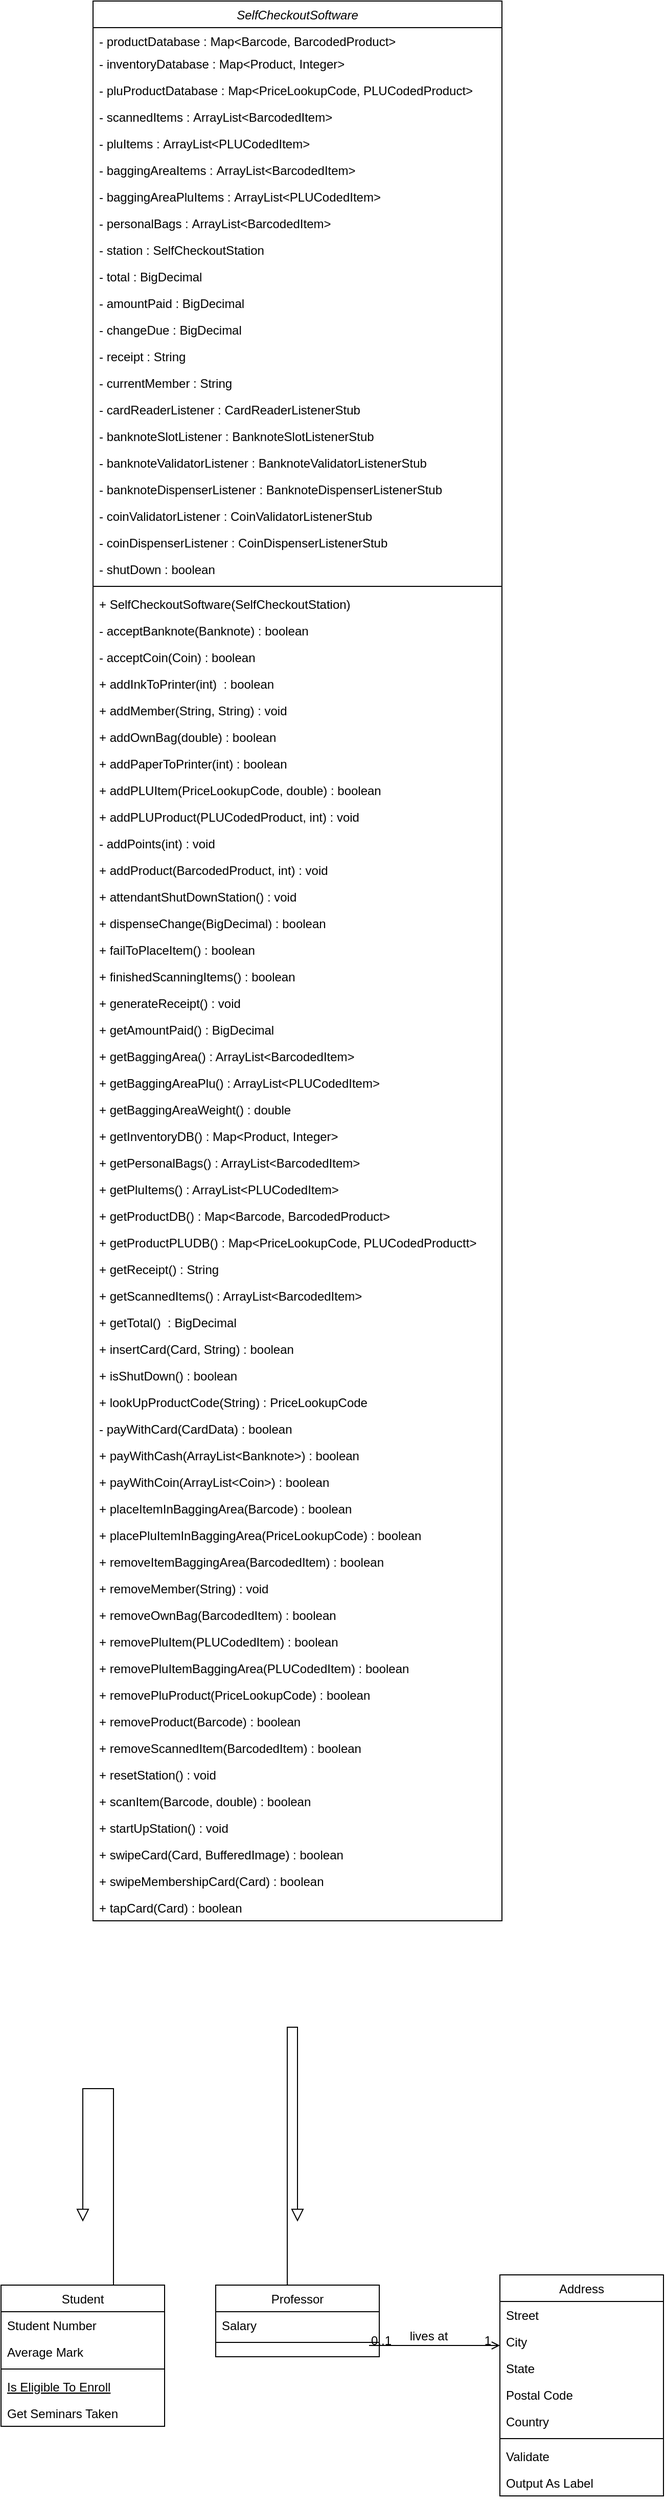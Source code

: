 <mxfile version="14.5.8" type="github">
  <diagram id="C5RBs43oDa-KdzZeNtuy" name="Page-1">
    <mxGraphModel dx="1639" dy="902" grid="1" gridSize="10" guides="1" tooltips="1" connect="1" arrows="1" fold="1" page="1" pageScale="1" pageWidth="827" pageHeight="1169" math="0" shadow="0">
      <root>
        <mxCell id="WIyWlLk6GJQsqaUBKTNV-0" />
        <mxCell id="WIyWlLk6GJQsqaUBKTNV-1" parent="WIyWlLk6GJQsqaUBKTNV-0" />
        <mxCell id="uImFx77IJaFYbJyQyV2v-97" value="SelfCheckoutSoftware" style="swimlane;fontStyle=2;align=center;verticalAlign=top;childLayout=stackLayout;horizontal=1;startSize=26;horizontalStack=0;resizeParent=1;resizeLast=0;collapsible=1;marginBottom=0;rounded=0;shadow=0;strokeWidth=1;" vertex="1" parent="WIyWlLk6GJQsqaUBKTNV-1">
          <mxGeometry x="210" y="50" width="400" height="1876" as="geometry">
            <mxRectangle x="230" y="140" width="160" height="26" as="alternateBounds" />
          </mxGeometry>
        </mxCell>
        <mxCell id="uImFx77IJaFYbJyQyV2v-98" value="- productDatabase : Map&lt;Barcode, BarcodedProduct&gt;" style="text;align=left;verticalAlign=top;spacingLeft=4;spacingRight=4;overflow=hidden;rotatable=0;points=[[0,0.5],[1,0.5]];portConstraint=eastwest;" vertex="1" parent="uImFx77IJaFYbJyQyV2v-97">
          <mxGeometry y="26" width="400" height="22" as="geometry" />
        </mxCell>
        <mxCell id="uImFx77IJaFYbJyQyV2v-99" value="- inventoryDatabase : Map&lt;Product, Integer&gt;" style="text;align=left;verticalAlign=top;spacingLeft=4;spacingRight=4;overflow=hidden;rotatable=0;points=[[0,0.5],[1,0.5]];portConstraint=eastwest;rounded=0;shadow=0;html=0;" vertex="1" parent="uImFx77IJaFYbJyQyV2v-97">
          <mxGeometry y="48" width="400" height="26" as="geometry" />
        </mxCell>
        <mxCell id="uImFx77IJaFYbJyQyV2v-100" value="- pluProductDatabase : Map&lt;PriceLookupCode, PLUCodedProduct&gt;" style="text;align=left;verticalAlign=top;spacingLeft=4;spacingRight=4;overflow=hidden;rotatable=0;points=[[0,0.5],[1,0.5]];portConstraint=eastwest;rounded=0;shadow=0;html=0;" vertex="1" parent="uImFx77IJaFYbJyQyV2v-97">
          <mxGeometry y="74" width="400" height="26" as="geometry" />
        </mxCell>
        <mxCell id="uImFx77IJaFYbJyQyV2v-101" value="- scannedItems : ArrayList&lt;BarcodedItem&gt;&#xa;" style="text;align=left;verticalAlign=top;spacingLeft=4;spacingRight=4;overflow=hidden;rotatable=0;points=[[0,0.5],[1,0.5]];portConstraint=eastwest;" vertex="1" parent="uImFx77IJaFYbJyQyV2v-97">
          <mxGeometry y="100" width="400" height="26" as="geometry" />
        </mxCell>
        <mxCell id="uImFx77IJaFYbJyQyV2v-102" value="- pluItems : ArrayList&lt;PLUCodedItem&gt;" style="text;align=left;verticalAlign=top;spacingLeft=4;spacingRight=4;overflow=hidden;rotatable=0;points=[[0,0.5],[1,0.5]];portConstraint=eastwest;rounded=0;shadow=0;html=0;" vertex="1" parent="uImFx77IJaFYbJyQyV2v-97">
          <mxGeometry y="126" width="400" height="26" as="geometry" />
        </mxCell>
        <mxCell id="uImFx77IJaFYbJyQyV2v-103" value="- baggingAreaItems : ArrayList&lt;BarcodedItem&gt;" style="text;align=left;verticalAlign=top;spacingLeft=4;spacingRight=4;overflow=hidden;rotatable=0;points=[[0,0.5],[1,0.5]];portConstraint=eastwest;rounded=0;shadow=0;html=0;" vertex="1" parent="uImFx77IJaFYbJyQyV2v-97">
          <mxGeometry y="152" width="400" height="26" as="geometry" />
        </mxCell>
        <mxCell id="uImFx77IJaFYbJyQyV2v-104" value="- baggingAreaPluItems : ArrayList&lt;PLUCodedItem&gt;" style="text;align=left;verticalAlign=top;spacingLeft=4;spacingRight=4;overflow=hidden;rotatable=0;points=[[0,0.5],[1,0.5]];portConstraint=eastwest;rounded=0;shadow=0;html=0;" vertex="1" parent="uImFx77IJaFYbJyQyV2v-97">
          <mxGeometry y="178" width="400" height="26" as="geometry" />
        </mxCell>
        <mxCell id="uImFx77IJaFYbJyQyV2v-105" value="- personalBags : ArrayList&lt;BarcodedItem&gt;" style="text;align=left;verticalAlign=top;spacingLeft=4;spacingRight=4;overflow=hidden;rotatable=0;points=[[0,0.5],[1,0.5]];portConstraint=eastwest;rounded=0;shadow=0;html=0;" vertex="1" parent="uImFx77IJaFYbJyQyV2v-97">
          <mxGeometry y="204" width="400" height="26" as="geometry" />
        </mxCell>
        <mxCell id="uImFx77IJaFYbJyQyV2v-106" value="- station : SelfCheckoutStation" style="text;align=left;verticalAlign=top;spacingLeft=4;spacingRight=4;overflow=hidden;rotatable=0;points=[[0,0.5],[1,0.5]];portConstraint=eastwest;rounded=0;shadow=0;html=0;" vertex="1" parent="uImFx77IJaFYbJyQyV2v-97">
          <mxGeometry y="230" width="400" height="26" as="geometry" />
        </mxCell>
        <mxCell id="uImFx77IJaFYbJyQyV2v-107" value="- total : BigDecimal" style="text;align=left;verticalAlign=top;spacingLeft=4;spacingRight=4;overflow=hidden;rotatable=0;points=[[0,0.5],[1,0.5]];portConstraint=eastwest;rounded=0;shadow=0;html=0;" vertex="1" parent="uImFx77IJaFYbJyQyV2v-97">
          <mxGeometry y="256" width="400" height="26" as="geometry" />
        </mxCell>
        <mxCell id="uImFx77IJaFYbJyQyV2v-108" value="- amountPaid : BigDecimal" style="text;align=left;verticalAlign=top;spacingLeft=4;spacingRight=4;overflow=hidden;rotatable=0;points=[[0,0.5],[1,0.5]];portConstraint=eastwest;rounded=0;shadow=0;html=0;" vertex="1" parent="uImFx77IJaFYbJyQyV2v-97">
          <mxGeometry y="282" width="400" height="26" as="geometry" />
        </mxCell>
        <mxCell id="uImFx77IJaFYbJyQyV2v-109" value="- changeDue : BigDecimal" style="text;align=left;verticalAlign=top;spacingLeft=4;spacingRight=4;overflow=hidden;rotatable=0;points=[[0,0.5],[1,0.5]];portConstraint=eastwest;rounded=0;shadow=0;html=0;" vertex="1" parent="uImFx77IJaFYbJyQyV2v-97">
          <mxGeometry y="308" width="400" height="26" as="geometry" />
        </mxCell>
        <mxCell id="uImFx77IJaFYbJyQyV2v-110" value="- receipt : String" style="text;align=left;verticalAlign=top;spacingLeft=4;spacingRight=4;overflow=hidden;rotatable=0;points=[[0,0.5],[1,0.5]];portConstraint=eastwest;rounded=0;shadow=0;html=0;" vertex="1" parent="uImFx77IJaFYbJyQyV2v-97">
          <mxGeometry y="334" width="400" height="26" as="geometry" />
        </mxCell>
        <mxCell id="uImFx77IJaFYbJyQyV2v-111" value="- currentMember : String" style="text;align=left;verticalAlign=top;spacingLeft=4;spacingRight=4;overflow=hidden;rotatable=0;points=[[0,0.5],[1,0.5]];portConstraint=eastwest;rounded=0;shadow=0;html=0;" vertex="1" parent="uImFx77IJaFYbJyQyV2v-97">
          <mxGeometry y="360" width="400" height="26" as="geometry" />
        </mxCell>
        <mxCell id="uImFx77IJaFYbJyQyV2v-112" value="- cardReaderListener : CardReaderListenerStub" style="text;align=left;verticalAlign=top;spacingLeft=4;spacingRight=4;overflow=hidden;rotatable=0;points=[[0,0.5],[1,0.5]];portConstraint=eastwest;rounded=0;shadow=0;html=0;" vertex="1" parent="uImFx77IJaFYbJyQyV2v-97">
          <mxGeometry y="386" width="400" height="26" as="geometry" />
        </mxCell>
        <mxCell id="uImFx77IJaFYbJyQyV2v-113" value="- banknoteSlotListener : BanknoteSlotListenerStub" style="text;align=left;verticalAlign=top;spacingLeft=4;spacingRight=4;overflow=hidden;rotatable=0;points=[[0,0.5],[1,0.5]];portConstraint=eastwest;rounded=0;shadow=0;html=0;" vertex="1" parent="uImFx77IJaFYbJyQyV2v-97">
          <mxGeometry y="412" width="400" height="26" as="geometry" />
        </mxCell>
        <mxCell id="uImFx77IJaFYbJyQyV2v-114" value="- banknoteValidatorListener : BanknoteValidatorListenerStub" style="text;align=left;verticalAlign=top;spacingLeft=4;spacingRight=4;overflow=hidden;rotatable=0;points=[[0,0.5],[1,0.5]];portConstraint=eastwest;rounded=0;shadow=0;html=0;" vertex="1" parent="uImFx77IJaFYbJyQyV2v-97">
          <mxGeometry y="438" width="400" height="26" as="geometry" />
        </mxCell>
        <mxCell id="uImFx77IJaFYbJyQyV2v-115" value="- banknoteDispenserListener : BanknoteDispenserListenerStub" style="text;align=left;verticalAlign=top;spacingLeft=4;spacingRight=4;overflow=hidden;rotatable=0;points=[[0,0.5],[1,0.5]];portConstraint=eastwest;rounded=0;shadow=0;html=0;" vertex="1" parent="uImFx77IJaFYbJyQyV2v-97">
          <mxGeometry y="464" width="400" height="26" as="geometry" />
        </mxCell>
        <mxCell id="uImFx77IJaFYbJyQyV2v-116" value="- coinValidatorListener : CoinValidatorListenerStub" style="text;align=left;verticalAlign=top;spacingLeft=4;spacingRight=4;overflow=hidden;rotatable=0;points=[[0,0.5],[1,0.5]];portConstraint=eastwest;rounded=0;shadow=0;html=0;" vertex="1" parent="uImFx77IJaFYbJyQyV2v-97">
          <mxGeometry y="490" width="400" height="26" as="geometry" />
        </mxCell>
        <mxCell id="uImFx77IJaFYbJyQyV2v-117" value="- coinDispenserListener : CoinDispenserListenerStub" style="text;align=left;verticalAlign=top;spacingLeft=4;spacingRight=4;overflow=hidden;rotatable=0;points=[[0,0.5],[1,0.5]];portConstraint=eastwest;rounded=0;shadow=0;html=0;" vertex="1" parent="uImFx77IJaFYbJyQyV2v-97">
          <mxGeometry y="516" width="400" height="26" as="geometry" />
        </mxCell>
        <mxCell id="uImFx77IJaFYbJyQyV2v-118" value="- shutDown : boolean" style="text;align=left;verticalAlign=top;spacingLeft=4;spacingRight=4;overflow=hidden;rotatable=0;points=[[0,0.5],[1,0.5]];portConstraint=eastwest;rounded=0;shadow=0;html=0;" vertex="1" parent="uImFx77IJaFYbJyQyV2v-97">
          <mxGeometry y="542" width="400" height="26" as="geometry" />
        </mxCell>
        <mxCell id="uImFx77IJaFYbJyQyV2v-119" value="" style="line;html=1;strokeWidth=1;align=left;verticalAlign=middle;spacingTop=-1;spacingLeft=3;spacingRight=3;rotatable=0;labelPosition=right;points=[];portConstraint=eastwest;" vertex="1" parent="uImFx77IJaFYbJyQyV2v-97">
          <mxGeometry y="568" width="400" height="8" as="geometry" />
        </mxCell>
        <mxCell id="uImFx77IJaFYbJyQyV2v-120" value="+ SelfCheckoutSoftware(SelfCheckoutStation)" style="text;align=left;verticalAlign=top;spacingLeft=4;spacingRight=4;overflow=hidden;rotatable=0;points=[[0,0.5],[1,0.5]];portConstraint=eastwest;rounded=0;shadow=0;html=0;" vertex="1" parent="uImFx77IJaFYbJyQyV2v-97">
          <mxGeometry y="576" width="400" height="26" as="geometry" />
        </mxCell>
        <mxCell id="uImFx77IJaFYbJyQyV2v-121" value="- acceptBanknote(Banknote) : boolean&#xa;" style="text;align=left;verticalAlign=top;spacingLeft=4;spacingRight=4;overflow=hidden;rotatable=0;points=[[0,0.5],[1,0.5]];portConstraint=eastwest;rounded=0;shadow=0;html=0;" vertex="1" parent="uImFx77IJaFYbJyQyV2v-97">
          <mxGeometry y="602" width="400" height="26" as="geometry" />
        </mxCell>
        <mxCell id="uImFx77IJaFYbJyQyV2v-122" value="- acceptCoin(Coin) : boolean" style="text;align=left;verticalAlign=top;spacingLeft=4;spacingRight=4;overflow=hidden;rotatable=0;points=[[0,0.5],[1,0.5]];portConstraint=eastwest;rounded=0;shadow=0;html=0;" vertex="1" parent="uImFx77IJaFYbJyQyV2v-97">
          <mxGeometry y="628" width="400" height="26" as="geometry" />
        </mxCell>
        <mxCell id="uImFx77IJaFYbJyQyV2v-123" value="+ addInkToPrinter(int)  : boolean" style="text;align=left;verticalAlign=top;spacingLeft=4;spacingRight=4;overflow=hidden;rotatable=0;points=[[0,0.5],[1,0.5]];portConstraint=eastwest;rounded=0;shadow=0;html=0;" vertex="1" parent="uImFx77IJaFYbJyQyV2v-97">
          <mxGeometry y="654" width="400" height="26" as="geometry" />
        </mxCell>
        <mxCell id="uImFx77IJaFYbJyQyV2v-124" value="+ addMember(String, String) : void" style="text;align=left;verticalAlign=top;spacingLeft=4;spacingRight=4;overflow=hidden;rotatable=0;points=[[0,0.5],[1,0.5]];portConstraint=eastwest;rounded=0;shadow=0;html=0;" vertex="1" parent="uImFx77IJaFYbJyQyV2v-97">
          <mxGeometry y="680" width="400" height="26" as="geometry" />
        </mxCell>
        <mxCell id="uImFx77IJaFYbJyQyV2v-125" value="+ addOwnBag(double) : boolean&#xa;" style="text;align=left;verticalAlign=top;spacingLeft=4;spacingRight=4;overflow=hidden;rotatable=0;points=[[0,0.5],[1,0.5]];portConstraint=eastwest;rounded=0;shadow=0;html=0;" vertex="1" parent="uImFx77IJaFYbJyQyV2v-97">
          <mxGeometry y="706" width="400" height="26" as="geometry" />
        </mxCell>
        <mxCell id="uImFx77IJaFYbJyQyV2v-126" value="+ addPaperToPrinter(int) : boolean&#xa;" style="text;align=left;verticalAlign=top;spacingLeft=4;spacingRight=4;overflow=hidden;rotatable=0;points=[[0,0.5],[1,0.5]];portConstraint=eastwest;rounded=0;shadow=0;html=0;" vertex="1" parent="uImFx77IJaFYbJyQyV2v-97">
          <mxGeometry y="732" width="400" height="26" as="geometry" />
        </mxCell>
        <mxCell id="uImFx77IJaFYbJyQyV2v-127" value="+ addPLUItem(PriceLookupCode, double) : boolean&#xa;" style="text;align=left;verticalAlign=top;spacingLeft=4;spacingRight=4;overflow=hidden;rotatable=0;points=[[0,0.5],[1,0.5]];portConstraint=eastwest;rounded=0;shadow=0;html=0;" vertex="1" parent="uImFx77IJaFYbJyQyV2v-97">
          <mxGeometry y="758" width="400" height="26" as="geometry" />
        </mxCell>
        <mxCell id="uImFx77IJaFYbJyQyV2v-128" value="+ addPLUProduct(PLUCodedProduct, int) : void&#xa;" style="text;align=left;verticalAlign=top;spacingLeft=4;spacingRight=4;overflow=hidden;rotatable=0;points=[[0,0.5],[1,0.5]];portConstraint=eastwest;rounded=0;shadow=0;html=0;" vertex="1" parent="uImFx77IJaFYbJyQyV2v-97">
          <mxGeometry y="784" width="400" height="26" as="geometry" />
        </mxCell>
        <mxCell id="uImFx77IJaFYbJyQyV2v-129" value="- addPoints(int) : void&#xa;" style="text;align=left;verticalAlign=top;spacingLeft=4;spacingRight=4;overflow=hidden;rotatable=0;points=[[0,0.5],[1,0.5]];portConstraint=eastwest;rounded=0;shadow=0;html=0;" vertex="1" parent="uImFx77IJaFYbJyQyV2v-97">
          <mxGeometry y="810" width="400" height="26" as="geometry" />
        </mxCell>
        <mxCell id="uImFx77IJaFYbJyQyV2v-130" value="+ addProduct(BarcodedProduct, int) : void&#xa;" style="text;align=left;verticalAlign=top;spacingLeft=4;spacingRight=4;overflow=hidden;rotatable=0;points=[[0,0.5],[1,0.5]];portConstraint=eastwest;rounded=0;shadow=0;html=0;" vertex="1" parent="uImFx77IJaFYbJyQyV2v-97">
          <mxGeometry y="836" width="400" height="26" as="geometry" />
        </mxCell>
        <mxCell id="uImFx77IJaFYbJyQyV2v-131" value="+ attendantShutDownStation() : void&#xa;" style="text;align=left;verticalAlign=top;spacingLeft=4;spacingRight=4;overflow=hidden;rotatable=0;points=[[0,0.5],[1,0.5]];portConstraint=eastwest;rounded=0;shadow=0;html=0;" vertex="1" parent="uImFx77IJaFYbJyQyV2v-97">
          <mxGeometry y="862" width="400" height="26" as="geometry" />
        </mxCell>
        <mxCell id="uImFx77IJaFYbJyQyV2v-132" value="+ dispenseChange(BigDecimal) : boolean&#xa;" style="text;align=left;verticalAlign=top;spacingLeft=4;spacingRight=4;overflow=hidden;rotatable=0;points=[[0,0.5],[1,0.5]];portConstraint=eastwest;rounded=0;shadow=0;html=0;" vertex="1" parent="uImFx77IJaFYbJyQyV2v-97">
          <mxGeometry y="888" width="400" height="26" as="geometry" />
        </mxCell>
        <mxCell id="uImFx77IJaFYbJyQyV2v-133" value="+ failToPlaceItem() : boolean&#xa;" style="text;align=left;verticalAlign=top;spacingLeft=4;spacingRight=4;overflow=hidden;rotatable=0;points=[[0,0.5],[1,0.5]];portConstraint=eastwest;rounded=0;shadow=0;html=0;" vertex="1" parent="uImFx77IJaFYbJyQyV2v-97">
          <mxGeometry y="914" width="400" height="26" as="geometry" />
        </mxCell>
        <mxCell id="uImFx77IJaFYbJyQyV2v-134" value="+ finishedScanningItems() : boolean&#xa;" style="text;align=left;verticalAlign=top;spacingLeft=4;spacingRight=4;overflow=hidden;rotatable=0;points=[[0,0.5],[1,0.5]];portConstraint=eastwest;rounded=0;shadow=0;html=0;" vertex="1" parent="uImFx77IJaFYbJyQyV2v-97">
          <mxGeometry y="940" width="400" height="26" as="geometry" />
        </mxCell>
        <mxCell id="uImFx77IJaFYbJyQyV2v-135" value="+ generateReceipt() : void&#xa;" style="text;align=left;verticalAlign=top;spacingLeft=4;spacingRight=4;overflow=hidden;rotatable=0;points=[[0,0.5],[1,0.5]];portConstraint=eastwest;rounded=0;shadow=0;html=0;" vertex="1" parent="uImFx77IJaFYbJyQyV2v-97">
          <mxGeometry y="966" width="400" height="26" as="geometry" />
        </mxCell>
        <mxCell id="uImFx77IJaFYbJyQyV2v-136" value="+ getAmountPaid() : BigDecimal&#xa;" style="text;align=left;verticalAlign=top;spacingLeft=4;spacingRight=4;overflow=hidden;rotatable=0;points=[[0,0.5],[1,0.5]];portConstraint=eastwest;rounded=0;shadow=0;html=0;" vertex="1" parent="uImFx77IJaFYbJyQyV2v-97">
          <mxGeometry y="992" width="400" height="26" as="geometry" />
        </mxCell>
        <mxCell id="uImFx77IJaFYbJyQyV2v-137" value="+ getBaggingArea() : ArrayList&lt;BarcodedItem&gt;&#xa;" style="text;align=left;verticalAlign=top;spacingLeft=4;spacingRight=4;overflow=hidden;rotatable=0;points=[[0,0.5],[1,0.5]];portConstraint=eastwest;rounded=0;shadow=0;html=0;" vertex="1" parent="uImFx77IJaFYbJyQyV2v-97">
          <mxGeometry y="1018" width="400" height="26" as="geometry" />
        </mxCell>
        <mxCell id="uImFx77IJaFYbJyQyV2v-138" value="+ getBaggingAreaPlu() : ArrayList&lt;PLUCodedItem&gt;&#xa;" style="text;align=left;verticalAlign=top;spacingLeft=4;spacingRight=4;overflow=hidden;rotatable=0;points=[[0,0.5],[1,0.5]];portConstraint=eastwest;rounded=0;shadow=0;html=0;" vertex="1" parent="uImFx77IJaFYbJyQyV2v-97">
          <mxGeometry y="1044" width="400" height="26" as="geometry" />
        </mxCell>
        <mxCell id="uImFx77IJaFYbJyQyV2v-139" value="+ getBaggingAreaWeight() : double&#xa;" style="text;align=left;verticalAlign=top;spacingLeft=4;spacingRight=4;overflow=hidden;rotatable=0;points=[[0,0.5],[1,0.5]];portConstraint=eastwest;rounded=0;shadow=0;html=0;" vertex="1" parent="uImFx77IJaFYbJyQyV2v-97">
          <mxGeometry y="1070" width="400" height="26" as="geometry" />
        </mxCell>
        <mxCell id="uImFx77IJaFYbJyQyV2v-140" value="+ getInventoryDB() : Map&lt;Product, Integer&gt;&#xa;" style="text;align=left;verticalAlign=top;spacingLeft=4;spacingRight=4;overflow=hidden;rotatable=0;points=[[0,0.5],[1,0.5]];portConstraint=eastwest;rounded=0;shadow=0;html=0;" vertex="1" parent="uImFx77IJaFYbJyQyV2v-97">
          <mxGeometry y="1096" width="400" height="26" as="geometry" />
        </mxCell>
        <mxCell id="uImFx77IJaFYbJyQyV2v-141" value="+ getPersonalBags() : ArrayList&lt;BarcodedItem&gt;&#xa;" style="text;align=left;verticalAlign=top;spacingLeft=4;spacingRight=4;overflow=hidden;rotatable=0;points=[[0,0.5],[1,0.5]];portConstraint=eastwest;rounded=0;shadow=0;html=0;" vertex="1" parent="uImFx77IJaFYbJyQyV2v-97">
          <mxGeometry y="1122" width="400" height="26" as="geometry" />
        </mxCell>
        <mxCell id="uImFx77IJaFYbJyQyV2v-142" value="+ getPluItems() : ArrayList&lt;PLUCodedItem&gt;&#xa;" style="text;align=left;verticalAlign=top;spacingLeft=4;spacingRight=4;overflow=hidden;rotatable=0;points=[[0,0.5],[1,0.5]];portConstraint=eastwest;rounded=0;shadow=0;html=0;" vertex="1" parent="uImFx77IJaFYbJyQyV2v-97">
          <mxGeometry y="1148" width="400" height="26" as="geometry" />
        </mxCell>
        <mxCell id="uImFx77IJaFYbJyQyV2v-143" value="+ getProductDB() : Map&lt;Barcode, BarcodedProduct&gt;&#xa;" style="text;align=left;verticalAlign=top;spacingLeft=4;spacingRight=4;overflow=hidden;rotatable=0;points=[[0,0.5],[1,0.5]];portConstraint=eastwest;rounded=0;shadow=0;html=0;" vertex="1" parent="uImFx77IJaFYbJyQyV2v-97">
          <mxGeometry y="1174" width="400" height="26" as="geometry" />
        </mxCell>
        <mxCell id="uImFx77IJaFYbJyQyV2v-144" value="+ getProductPLUDB() : Map&lt;PriceLookupCode, PLUCodedProductt&gt;&#xa;" style="text;align=left;verticalAlign=top;spacingLeft=4;spacingRight=4;overflow=hidden;rotatable=0;points=[[0,0.5],[1,0.5]];portConstraint=eastwest;rounded=0;shadow=0;html=0;" vertex="1" parent="uImFx77IJaFYbJyQyV2v-97">
          <mxGeometry y="1200" width="400" height="26" as="geometry" />
        </mxCell>
        <mxCell id="uImFx77IJaFYbJyQyV2v-145" value="+ getReceipt() : String&#xa;" style="text;align=left;verticalAlign=top;spacingLeft=4;spacingRight=4;overflow=hidden;rotatable=0;points=[[0,0.5],[1,0.5]];portConstraint=eastwest;rounded=0;shadow=0;html=0;" vertex="1" parent="uImFx77IJaFYbJyQyV2v-97">
          <mxGeometry y="1226" width="400" height="26" as="geometry" />
        </mxCell>
        <mxCell id="uImFx77IJaFYbJyQyV2v-146" value="+ getScannedItems() : ArrayList&lt;BarcodedItem&gt;&#xa;" style="text;align=left;verticalAlign=top;spacingLeft=4;spacingRight=4;overflow=hidden;rotatable=0;points=[[0,0.5],[1,0.5]];portConstraint=eastwest;rounded=0;shadow=0;html=0;" vertex="1" parent="uImFx77IJaFYbJyQyV2v-97">
          <mxGeometry y="1252" width="400" height="26" as="geometry" />
        </mxCell>
        <mxCell id="uImFx77IJaFYbJyQyV2v-147" value="+ getTotal()  : BigDecimal&#xa;" style="text;align=left;verticalAlign=top;spacingLeft=4;spacingRight=4;overflow=hidden;rotatable=0;points=[[0,0.5],[1,0.5]];portConstraint=eastwest;rounded=0;shadow=0;html=0;" vertex="1" parent="uImFx77IJaFYbJyQyV2v-97">
          <mxGeometry y="1278" width="400" height="26" as="geometry" />
        </mxCell>
        <mxCell id="uImFx77IJaFYbJyQyV2v-148" value="+ insertCard(Card, String) : boolean&#xa;" style="text;align=left;verticalAlign=top;spacingLeft=4;spacingRight=4;overflow=hidden;rotatable=0;points=[[0,0.5],[1,0.5]];portConstraint=eastwest;rounded=0;shadow=0;html=0;" vertex="1" parent="uImFx77IJaFYbJyQyV2v-97">
          <mxGeometry y="1304" width="400" height="26" as="geometry" />
        </mxCell>
        <mxCell id="uImFx77IJaFYbJyQyV2v-149" value="+ isShutDown() : boolean&#xa;" style="text;align=left;verticalAlign=top;spacingLeft=4;spacingRight=4;overflow=hidden;rotatable=0;points=[[0,0.5],[1,0.5]];portConstraint=eastwest;rounded=0;shadow=0;html=0;" vertex="1" parent="uImFx77IJaFYbJyQyV2v-97">
          <mxGeometry y="1330" width="400" height="26" as="geometry" />
        </mxCell>
        <mxCell id="uImFx77IJaFYbJyQyV2v-150" value="+ lookUpProductCode(String) : PriceLookupCode&#xa;" style="text;align=left;verticalAlign=top;spacingLeft=4;spacingRight=4;overflow=hidden;rotatable=0;points=[[0,0.5],[1,0.5]];portConstraint=eastwest;rounded=0;shadow=0;html=0;" vertex="1" parent="uImFx77IJaFYbJyQyV2v-97">
          <mxGeometry y="1356" width="400" height="26" as="geometry" />
        </mxCell>
        <mxCell id="uImFx77IJaFYbJyQyV2v-151" value="- payWithCard(CardData) : boolean&#xa;" style="text;align=left;verticalAlign=top;spacingLeft=4;spacingRight=4;overflow=hidden;rotatable=0;points=[[0,0.5],[1,0.5]];portConstraint=eastwest;rounded=0;shadow=0;html=0;" vertex="1" parent="uImFx77IJaFYbJyQyV2v-97">
          <mxGeometry y="1382" width="400" height="26" as="geometry" />
        </mxCell>
        <mxCell id="uImFx77IJaFYbJyQyV2v-152" value="+ payWithCash(ArrayList&lt;Banknote&gt;) : boolean&#xa;" style="text;align=left;verticalAlign=top;spacingLeft=4;spacingRight=4;overflow=hidden;rotatable=0;points=[[0,0.5],[1,0.5]];portConstraint=eastwest;rounded=0;shadow=0;html=0;" vertex="1" parent="uImFx77IJaFYbJyQyV2v-97">
          <mxGeometry y="1408" width="400" height="26" as="geometry" />
        </mxCell>
        <mxCell id="uImFx77IJaFYbJyQyV2v-153" value="+ payWithCoin(ArrayList&lt;Coin&gt;) : boolean&#xa;" style="text;align=left;verticalAlign=top;spacingLeft=4;spacingRight=4;overflow=hidden;rotatable=0;points=[[0,0.5],[1,0.5]];portConstraint=eastwest;rounded=0;shadow=0;html=0;" vertex="1" parent="uImFx77IJaFYbJyQyV2v-97">
          <mxGeometry y="1434" width="400" height="26" as="geometry" />
        </mxCell>
        <mxCell id="uImFx77IJaFYbJyQyV2v-154" value="+ placeItemInBaggingArea(Barcode) : boolean&#xa;" style="text;align=left;verticalAlign=top;spacingLeft=4;spacingRight=4;overflow=hidden;rotatable=0;points=[[0,0.5],[1,0.5]];portConstraint=eastwest;rounded=0;shadow=0;html=0;" vertex="1" parent="uImFx77IJaFYbJyQyV2v-97">
          <mxGeometry y="1460" width="400" height="26" as="geometry" />
        </mxCell>
        <mxCell id="uImFx77IJaFYbJyQyV2v-155" value="+ placePluItemInBaggingArea(PriceLookupCode) : boolean&#xa;" style="text;align=left;verticalAlign=top;spacingLeft=4;spacingRight=4;overflow=hidden;rotatable=0;points=[[0,0.5],[1,0.5]];portConstraint=eastwest;rounded=0;shadow=0;html=0;" vertex="1" parent="uImFx77IJaFYbJyQyV2v-97">
          <mxGeometry y="1486" width="400" height="26" as="geometry" />
        </mxCell>
        <mxCell id="uImFx77IJaFYbJyQyV2v-156" value="+ removeItemBaggingArea(BarcodedItem) : boolean" style="text;align=left;verticalAlign=top;spacingLeft=4;spacingRight=4;overflow=hidden;rotatable=0;points=[[0,0.5],[1,0.5]];portConstraint=eastwest;rounded=0;shadow=0;html=0;" vertex="1" parent="uImFx77IJaFYbJyQyV2v-97">
          <mxGeometry y="1512" width="400" height="26" as="geometry" />
        </mxCell>
        <mxCell id="uImFx77IJaFYbJyQyV2v-157" value="+ removeMember(String) : void&#xa;" style="text;align=left;verticalAlign=top;spacingLeft=4;spacingRight=4;overflow=hidden;rotatable=0;points=[[0,0.5],[1,0.5]];portConstraint=eastwest;rounded=0;shadow=0;html=0;" vertex="1" parent="uImFx77IJaFYbJyQyV2v-97">
          <mxGeometry y="1538" width="400" height="26" as="geometry" />
        </mxCell>
        <mxCell id="uImFx77IJaFYbJyQyV2v-158" value="+ removeOwnBag(BarcodedItem) : boolean&#xa;" style="text;align=left;verticalAlign=top;spacingLeft=4;spacingRight=4;overflow=hidden;rotatable=0;points=[[0,0.5],[1,0.5]];portConstraint=eastwest;rounded=0;shadow=0;html=0;" vertex="1" parent="uImFx77IJaFYbJyQyV2v-97">
          <mxGeometry y="1564" width="400" height="26" as="geometry" />
        </mxCell>
        <mxCell id="uImFx77IJaFYbJyQyV2v-159" value="+ removePluItem(PLUCodedItem) : boolean&#xa;" style="text;align=left;verticalAlign=top;spacingLeft=4;spacingRight=4;overflow=hidden;rotatable=0;points=[[0,0.5],[1,0.5]];portConstraint=eastwest;rounded=0;shadow=0;html=0;" vertex="1" parent="uImFx77IJaFYbJyQyV2v-97">
          <mxGeometry y="1590" width="400" height="26" as="geometry" />
        </mxCell>
        <mxCell id="uImFx77IJaFYbJyQyV2v-160" value="+ removePluItemBaggingArea(PLUCodedItem) : boolean&#xa;" style="text;align=left;verticalAlign=top;spacingLeft=4;spacingRight=4;overflow=hidden;rotatable=0;points=[[0,0.5],[1,0.5]];portConstraint=eastwest;rounded=0;shadow=0;html=0;" vertex="1" parent="uImFx77IJaFYbJyQyV2v-97">
          <mxGeometry y="1616" width="400" height="26" as="geometry" />
        </mxCell>
        <mxCell id="uImFx77IJaFYbJyQyV2v-161" value="+ removePluProduct(PriceLookupCode) : boolean&#xa;" style="text;align=left;verticalAlign=top;spacingLeft=4;spacingRight=4;overflow=hidden;rotatable=0;points=[[0,0.5],[1,0.5]];portConstraint=eastwest;rounded=0;shadow=0;html=0;" vertex="1" parent="uImFx77IJaFYbJyQyV2v-97">
          <mxGeometry y="1642" width="400" height="26" as="geometry" />
        </mxCell>
        <mxCell id="uImFx77IJaFYbJyQyV2v-162" value="+ removeProduct(Barcode) : boolean&#xa;" style="text;align=left;verticalAlign=top;spacingLeft=4;spacingRight=4;overflow=hidden;rotatable=0;points=[[0,0.5],[1,0.5]];portConstraint=eastwest;rounded=0;shadow=0;html=0;" vertex="1" parent="uImFx77IJaFYbJyQyV2v-97">
          <mxGeometry y="1668" width="400" height="26" as="geometry" />
        </mxCell>
        <mxCell id="uImFx77IJaFYbJyQyV2v-163" value="+ removeScannedItem(BarcodedItem) : boolean&#xa;" style="text;align=left;verticalAlign=top;spacingLeft=4;spacingRight=4;overflow=hidden;rotatable=0;points=[[0,0.5],[1,0.5]];portConstraint=eastwest;rounded=0;shadow=0;html=0;" vertex="1" parent="uImFx77IJaFYbJyQyV2v-97">
          <mxGeometry y="1694" width="400" height="26" as="geometry" />
        </mxCell>
        <mxCell id="uImFx77IJaFYbJyQyV2v-164" value="+ resetStation() : void&#xa;" style="text;align=left;verticalAlign=top;spacingLeft=4;spacingRight=4;overflow=hidden;rotatable=0;points=[[0,0.5],[1,0.5]];portConstraint=eastwest;rounded=0;shadow=0;html=0;" vertex="1" parent="uImFx77IJaFYbJyQyV2v-97">
          <mxGeometry y="1720" width="400" height="26" as="geometry" />
        </mxCell>
        <mxCell id="uImFx77IJaFYbJyQyV2v-165" value="+ scanItem(Barcode, double) : boolean&#xa;" style="text;align=left;verticalAlign=top;spacingLeft=4;spacingRight=4;overflow=hidden;rotatable=0;points=[[0,0.5],[1,0.5]];portConstraint=eastwest;rounded=0;shadow=0;html=0;" vertex="1" parent="uImFx77IJaFYbJyQyV2v-97">
          <mxGeometry y="1746" width="400" height="26" as="geometry" />
        </mxCell>
        <mxCell id="uImFx77IJaFYbJyQyV2v-166" value="+ startUpStation() : void&#xa;" style="text;align=left;verticalAlign=top;spacingLeft=4;spacingRight=4;overflow=hidden;rotatable=0;points=[[0,0.5],[1,0.5]];portConstraint=eastwest;rounded=0;shadow=0;html=0;" vertex="1" parent="uImFx77IJaFYbJyQyV2v-97">
          <mxGeometry y="1772" width="400" height="26" as="geometry" />
        </mxCell>
        <mxCell id="uImFx77IJaFYbJyQyV2v-167" value="+ swipeCard(Card, BufferedImage) : boolean&#xa;" style="text;align=left;verticalAlign=top;spacingLeft=4;spacingRight=4;overflow=hidden;rotatable=0;points=[[0,0.5],[1,0.5]];portConstraint=eastwest;rounded=0;shadow=0;html=0;" vertex="1" parent="uImFx77IJaFYbJyQyV2v-97">
          <mxGeometry y="1798" width="400" height="26" as="geometry" />
        </mxCell>
        <mxCell id="uImFx77IJaFYbJyQyV2v-168" value="+ swipeMembershipCard(Card) : boolean&#xa;" style="text;align=left;verticalAlign=top;spacingLeft=4;spacingRight=4;overflow=hidden;rotatable=0;points=[[0,0.5],[1,0.5]];portConstraint=eastwest;rounded=0;shadow=0;html=0;" vertex="1" parent="uImFx77IJaFYbJyQyV2v-97">
          <mxGeometry y="1824" width="400" height="26" as="geometry" />
        </mxCell>
        <mxCell id="uImFx77IJaFYbJyQyV2v-169" value="+ tapCard(Card) : boolean" style="text;align=left;verticalAlign=top;spacingLeft=4;spacingRight=4;overflow=hidden;rotatable=0;points=[[0,0.5],[1,0.5]];portConstraint=eastwest;rounded=0;shadow=0;html=0;" vertex="1" parent="uImFx77IJaFYbJyQyV2v-97">
          <mxGeometry y="1850" width="400" height="26" as="geometry" />
        </mxCell>
        <mxCell id="uImFx77IJaFYbJyQyV2v-170" value="Student" style="swimlane;fontStyle=0;align=center;verticalAlign=top;childLayout=stackLayout;horizontal=1;startSize=26;horizontalStack=0;resizeParent=1;resizeLast=0;collapsible=1;marginBottom=0;rounded=0;shadow=0;strokeWidth=1;" vertex="1" parent="WIyWlLk6GJQsqaUBKTNV-1">
          <mxGeometry x="120" y="2282" width="160" height="138" as="geometry">
            <mxRectangle x="130" y="380" width="160" height="26" as="alternateBounds" />
          </mxGeometry>
        </mxCell>
        <mxCell id="uImFx77IJaFYbJyQyV2v-171" value="Student Number" style="text;align=left;verticalAlign=top;spacingLeft=4;spacingRight=4;overflow=hidden;rotatable=0;points=[[0,0.5],[1,0.5]];portConstraint=eastwest;" vertex="1" parent="uImFx77IJaFYbJyQyV2v-170">
          <mxGeometry y="26" width="160" height="26" as="geometry" />
        </mxCell>
        <mxCell id="uImFx77IJaFYbJyQyV2v-172" value="Average Mark" style="text;align=left;verticalAlign=top;spacingLeft=4;spacingRight=4;overflow=hidden;rotatable=0;points=[[0,0.5],[1,0.5]];portConstraint=eastwest;rounded=0;shadow=0;html=0;" vertex="1" parent="uImFx77IJaFYbJyQyV2v-170">
          <mxGeometry y="52" width="160" height="26" as="geometry" />
        </mxCell>
        <mxCell id="uImFx77IJaFYbJyQyV2v-173" value="" style="line;html=1;strokeWidth=1;align=left;verticalAlign=middle;spacingTop=-1;spacingLeft=3;spacingRight=3;rotatable=0;labelPosition=right;points=[];portConstraint=eastwest;" vertex="1" parent="uImFx77IJaFYbJyQyV2v-170">
          <mxGeometry y="78" width="160" height="8" as="geometry" />
        </mxCell>
        <mxCell id="uImFx77IJaFYbJyQyV2v-174" value="Is Eligible To Enroll" style="text;align=left;verticalAlign=top;spacingLeft=4;spacingRight=4;overflow=hidden;rotatable=0;points=[[0,0.5],[1,0.5]];portConstraint=eastwest;fontStyle=4" vertex="1" parent="uImFx77IJaFYbJyQyV2v-170">
          <mxGeometry y="86" width="160" height="26" as="geometry" />
        </mxCell>
        <mxCell id="uImFx77IJaFYbJyQyV2v-175" value="Get Seminars Taken" style="text;align=left;verticalAlign=top;spacingLeft=4;spacingRight=4;overflow=hidden;rotatable=0;points=[[0,0.5],[1,0.5]];portConstraint=eastwest;" vertex="1" parent="uImFx77IJaFYbJyQyV2v-170">
          <mxGeometry y="112" width="160" height="26" as="geometry" />
        </mxCell>
        <mxCell id="uImFx77IJaFYbJyQyV2v-176" value="" style="endArrow=block;endSize=10;endFill=0;shadow=0;strokeWidth=1;rounded=0;edgeStyle=elbowEdgeStyle;elbow=vertical;" edge="1" parent="WIyWlLk6GJQsqaUBKTNV-1" source="uImFx77IJaFYbJyQyV2v-170">
          <mxGeometry width="160" relative="1" as="geometry">
            <mxPoint x="200" y="1365" as="sourcePoint" />
            <mxPoint x="200" y="2220" as="targetPoint" />
            <Array as="points">
              <mxPoint x="230" y="2090" />
            </Array>
          </mxGeometry>
        </mxCell>
        <mxCell id="uImFx77IJaFYbJyQyV2v-177" value="Professor" style="swimlane;fontStyle=0;align=center;verticalAlign=top;childLayout=stackLayout;horizontal=1;startSize=26;horizontalStack=0;resizeParent=1;resizeLast=0;collapsible=1;marginBottom=0;rounded=0;shadow=0;strokeWidth=1;" vertex="1" parent="WIyWlLk6GJQsqaUBKTNV-1">
          <mxGeometry x="330" y="2282" width="160" height="70" as="geometry">
            <mxRectangle x="340" y="380" width="170" height="26" as="alternateBounds" />
          </mxGeometry>
        </mxCell>
        <mxCell id="uImFx77IJaFYbJyQyV2v-178" value="Salary" style="text;align=left;verticalAlign=top;spacingLeft=4;spacingRight=4;overflow=hidden;rotatable=0;points=[[0,0.5],[1,0.5]];portConstraint=eastwest;" vertex="1" parent="uImFx77IJaFYbJyQyV2v-177">
          <mxGeometry y="26" width="160" height="26" as="geometry" />
        </mxCell>
        <mxCell id="uImFx77IJaFYbJyQyV2v-179" value="" style="line;html=1;strokeWidth=1;align=left;verticalAlign=middle;spacingTop=-1;spacingLeft=3;spacingRight=3;rotatable=0;labelPosition=right;points=[];portConstraint=eastwest;" vertex="1" parent="uImFx77IJaFYbJyQyV2v-177">
          <mxGeometry y="52" width="160" height="8" as="geometry" />
        </mxCell>
        <mxCell id="uImFx77IJaFYbJyQyV2v-180" value="" style="endArrow=block;endSize=10;endFill=0;shadow=0;strokeWidth=1;rounded=0;edgeStyle=elbowEdgeStyle;elbow=vertical;" edge="1" parent="WIyWlLk6GJQsqaUBKTNV-1" source="uImFx77IJaFYbJyQyV2v-177">
          <mxGeometry width="160" relative="1" as="geometry">
            <mxPoint x="210" y="1535" as="sourcePoint" />
            <mxPoint x="410" y="2220" as="targetPoint" />
            <Array as="points">
              <mxPoint x="400" y="2030" />
              <mxPoint x="520" y="1692" />
              <mxPoint x="380" y="1772" />
            </Array>
          </mxGeometry>
        </mxCell>
        <mxCell id="uImFx77IJaFYbJyQyV2v-181" value="Address" style="swimlane;fontStyle=0;align=center;verticalAlign=top;childLayout=stackLayout;horizontal=1;startSize=26;horizontalStack=0;resizeParent=1;resizeLast=0;collapsible=1;marginBottom=0;rounded=0;shadow=0;strokeWidth=1;" vertex="1" parent="WIyWlLk6GJQsqaUBKTNV-1">
          <mxGeometry x="608" y="2272" width="160" height="216" as="geometry">
            <mxRectangle x="550" y="140" width="160" height="26" as="alternateBounds" />
          </mxGeometry>
        </mxCell>
        <mxCell id="uImFx77IJaFYbJyQyV2v-182" value="Street" style="text;align=left;verticalAlign=top;spacingLeft=4;spacingRight=4;overflow=hidden;rotatable=0;points=[[0,0.5],[1,0.5]];portConstraint=eastwest;" vertex="1" parent="uImFx77IJaFYbJyQyV2v-181">
          <mxGeometry y="26" width="160" height="26" as="geometry" />
        </mxCell>
        <mxCell id="uImFx77IJaFYbJyQyV2v-183" value="City" style="text;align=left;verticalAlign=top;spacingLeft=4;spacingRight=4;overflow=hidden;rotatable=0;points=[[0,0.5],[1,0.5]];portConstraint=eastwest;rounded=0;shadow=0;html=0;" vertex="1" parent="uImFx77IJaFYbJyQyV2v-181">
          <mxGeometry y="52" width="160" height="26" as="geometry" />
        </mxCell>
        <mxCell id="uImFx77IJaFYbJyQyV2v-184" value="State" style="text;align=left;verticalAlign=top;spacingLeft=4;spacingRight=4;overflow=hidden;rotatable=0;points=[[0,0.5],[1,0.5]];portConstraint=eastwest;rounded=0;shadow=0;html=0;" vertex="1" parent="uImFx77IJaFYbJyQyV2v-181">
          <mxGeometry y="78" width="160" height="26" as="geometry" />
        </mxCell>
        <mxCell id="uImFx77IJaFYbJyQyV2v-185" value="Postal Code" style="text;align=left;verticalAlign=top;spacingLeft=4;spacingRight=4;overflow=hidden;rotatable=0;points=[[0,0.5],[1,0.5]];portConstraint=eastwest;rounded=0;shadow=0;html=0;" vertex="1" parent="uImFx77IJaFYbJyQyV2v-181">
          <mxGeometry y="104" width="160" height="26" as="geometry" />
        </mxCell>
        <mxCell id="uImFx77IJaFYbJyQyV2v-186" value="Country" style="text;align=left;verticalAlign=top;spacingLeft=4;spacingRight=4;overflow=hidden;rotatable=0;points=[[0,0.5],[1,0.5]];portConstraint=eastwest;rounded=0;shadow=0;html=0;" vertex="1" parent="uImFx77IJaFYbJyQyV2v-181">
          <mxGeometry y="130" width="160" height="26" as="geometry" />
        </mxCell>
        <mxCell id="uImFx77IJaFYbJyQyV2v-187" value="" style="line;html=1;strokeWidth=1;align=left;verticalAlign=middle;spacingTop=-1;spacingLeft=3;spacingRight=3;rotatable=0;labelPosition=right;points=[];portConstraint=eastwest;" vertex="1" parent="uImFx77IJaFYbJyQyV2v-181">
          <mxGeometry y="156" width="160" height="8" as="geometry" />
        </mxCell>
        <mxCell id="uImFx77IJaFYbJyQyV2v-188" value="Validate" style="text;align=left;verticalAlign=top;spacingLeft=4;spacingRight=4;overflow=hidden;rotatable=0;points=[[0,0.5],[1,0.5]];portConstraint=eastwest;" vertex="1" parent="uImFx77IJaFYbJyQyV2v-181">
          <mxGeometry y="164" width="160" height="26" as="geometry" />
        </mxCell>
        <mxCell id="uImFx77IJaFYbJyQyV2v-189" value="Output As Label" style="text;align=left;verticalAlign=top;spacingLeft=4;spacingRight=4;overflow=hidden;rotatable=0;points=[[0,0.5],[1,0.5]];portConstraint=eastwest;" vertex="1" parent="uImFx77IJaFYbJyQyV2v-181">
          <mxGeometry y="190" width="160" height="26" as="geometry" />
        </mxCell>
        <mxCell id="uImFx77IJaFYbJyQyV2v-190" value="" style="endArrow=open;shadow=0;strokeWidth=1;rounded=0;endFill=1;edgeStyle=elbowEdgeStyle;elbow=vertical;" edge="1" parent="WIyWlLk6GJQsqaUBKTNV-1" target="uImFx77IJaFYbJyQyV2v-181">
          <mxGeometry x="0.5" y="41" relative="1" as="geometry">
            <mxPoint x="480" y="2341" as="sourcePoint" />
            <mxPoint x="640" y="2344" as="targetPoint" />
            <mxPoint x="-40" y="32" as="offset" />
          </mxGeometry>
        </mxCell>
        <mxCell id="uImFx77IJaFYbJyQyV2v-191" value="0..1" style="resizable=0;align=left;verticalAlign=bottom;labelBackgroundColor=none;fontSize=12;" connectable="0" vertex="1" parent="uImFx77IJaFYbJyQyV2v-190">
          <mxGeometry x="-1" relative="1" as="geometry">
            <mxPoint y="4" as="offset" />
          </mxGeometry>
        </mxCell>
        <mxCell id="uImFx77IJaFYbJyQyV2v-192" value="1" style="resizable=0;align=right;verticalAlign=bottom;labelBackgroundColor=none;fontSize=12;" connectable="0" vertex="1" parent="uImFx77IJaFYbJyQyV2v-190">
          <mxGeometry x="1" relative="1" as="geometry">
            <mxPoint x="-7" y="4" as="offset" />
          </mxGeometry>
        </mxCell>
        <mxCell id="uImFx77IJaFYbJyQyV2v-193" value="lives at" style="text;html=1;resizable=0;points=[];;align=center;verticalAlign=middle;labelBackgroundColor=none;rounded=0;shadow=0;strokeWidth=1;fontSize=12;" vertex="1" connectable="0" parent="uImFx77IJaFYbJyQyV2v-190">
          <mxGeometry x="0.5" y="49" relative="1" as="geometry">
            <mxPoint x="-38" y="40" as="offset" />
          </mxGeometry>
        </mxCell>
      </root>
    </mxGraphModel>
  </diagram>
</mxfile>
